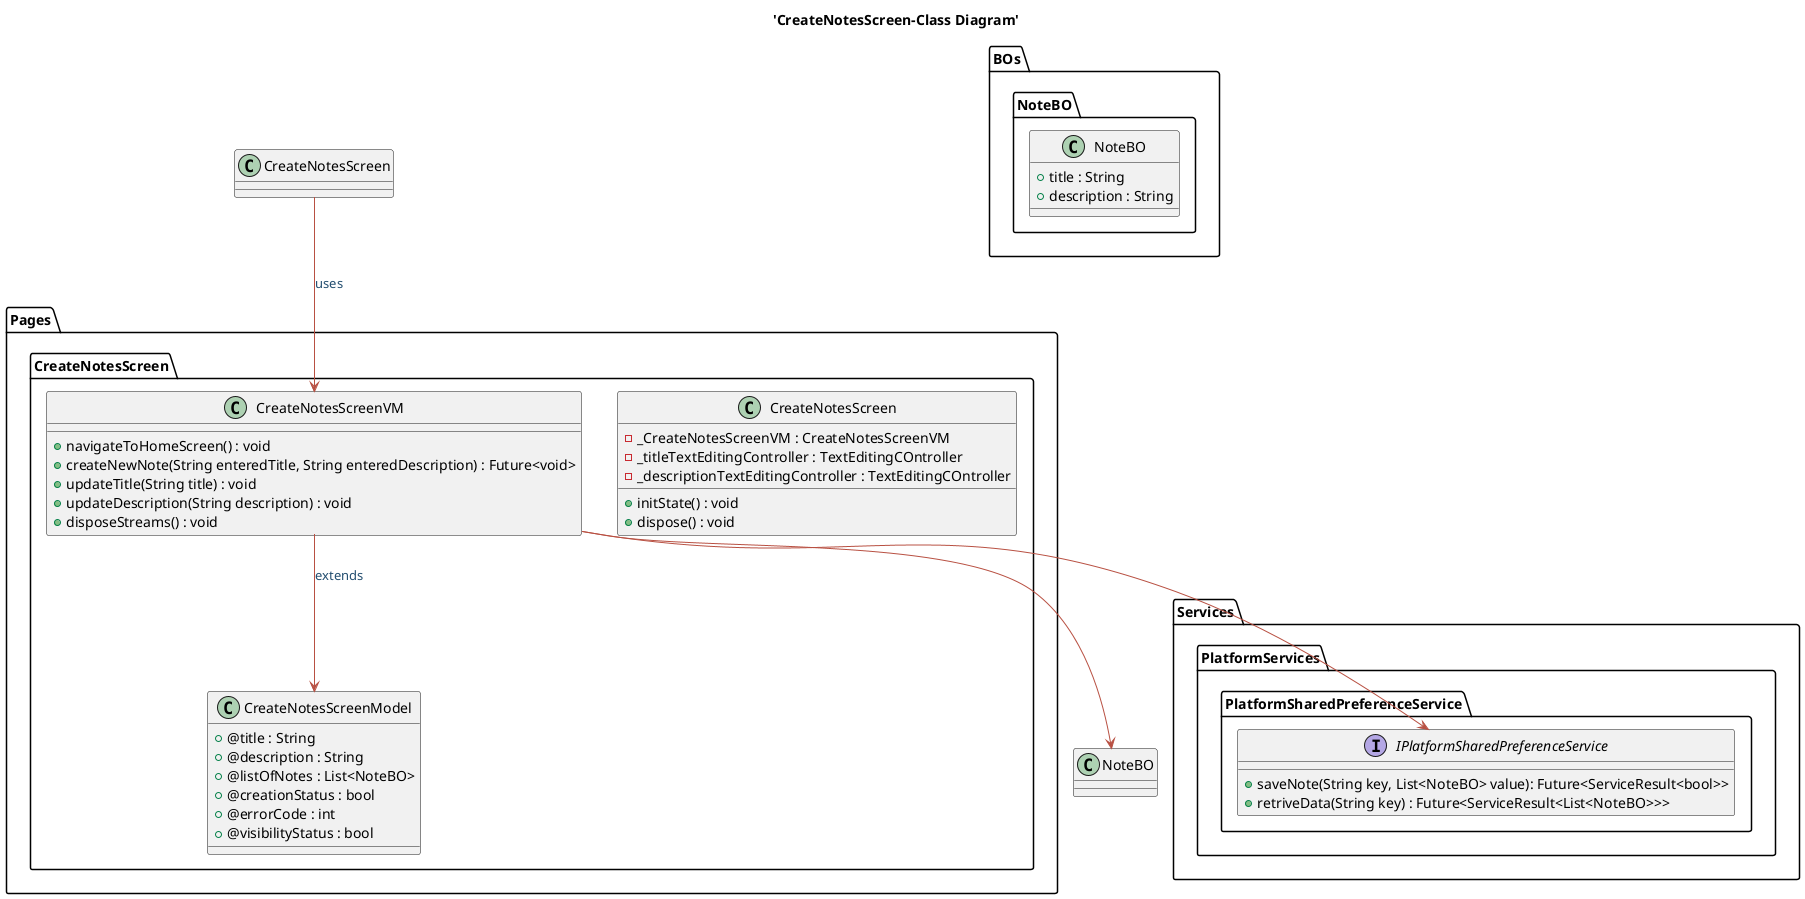 FOR CLASS DIAGRAM BASIC CONFIGURATIONS
@startuml CreateNotesScreen-Class Diagram
!define POSITIVERESPONSE 90EE90
!define NEGATIVEERESPONSE EFBBBB
!define NUETRALRESPONSE F2DC79

skinparam sequence{
    ParticipantBackgroundColor #A7BEAE
    LifeLineBackgroundColor #E7E8D1
    LifeLineBorderColor #2C5F2D
    ActorBackgroundColor #FC766AFF
    ActorBorderColor #FC766AFF
    ArrowColor #B85042
    ArrowFontColor #234E70
}

title 'CreateNotesScreen-Class Diagram'
package Pages{
    package CreateNotesScreen{
        class CreateNotesScreen{
            - _CreateNotesScreenVM : CreateNotesScreenVM
            - _titleTextEditingController : TextEditingCOntroller
            - _descriptionTextEditingController : TextEditingCOntroller
            + initState() : void
            + dispose() : void
        }
        class CreateNotesScreenModel{
            ' changes
            + @title : String
            + @description : String
            + @listOfNotes : List<NoteBO>
            + @creationStatus : bool
            + @errorCode : int
            + @visibilityStatus : bool
        }
        class CreateNotesScreenVM{
            + navigateToHomeScreen() : void
            'changes
            'we create instance inside thid method and assign the value to the constructor method.
            + createNewNote(String enteredTitle, String enteredDescription) : Future<void>
            + updateTitle(String title) : void
            + updateDescription(String description) : void
            + disposeStreams() : void
        }
    }
}
package Services{
    package PlatformServices{
        package PlatformSharedPreferenceService{
            interface IPlatformSharedPreferenceService{
                + saveNote(String key, List<NoteBO> value): Future<ServiceResult<bool>>
                + retriveData(String key) : Future<ServiceResult<List<NoteBO>>>
            }
        }
    }
}
package BOs{
    package NoteBO{
        class NoteBO{
              + title : String
              + description : String
        }
    }
}
CreateNotesScreen --> CreateNotesScreenVM : uses
CreateNotesScreenVM --> CreateNotesScreenModel : extends
CreateNotesScreenVM --> IPlatformSharedPreferenceService 
CreateNotesScreenVM --> NoteBO 
@enduml

